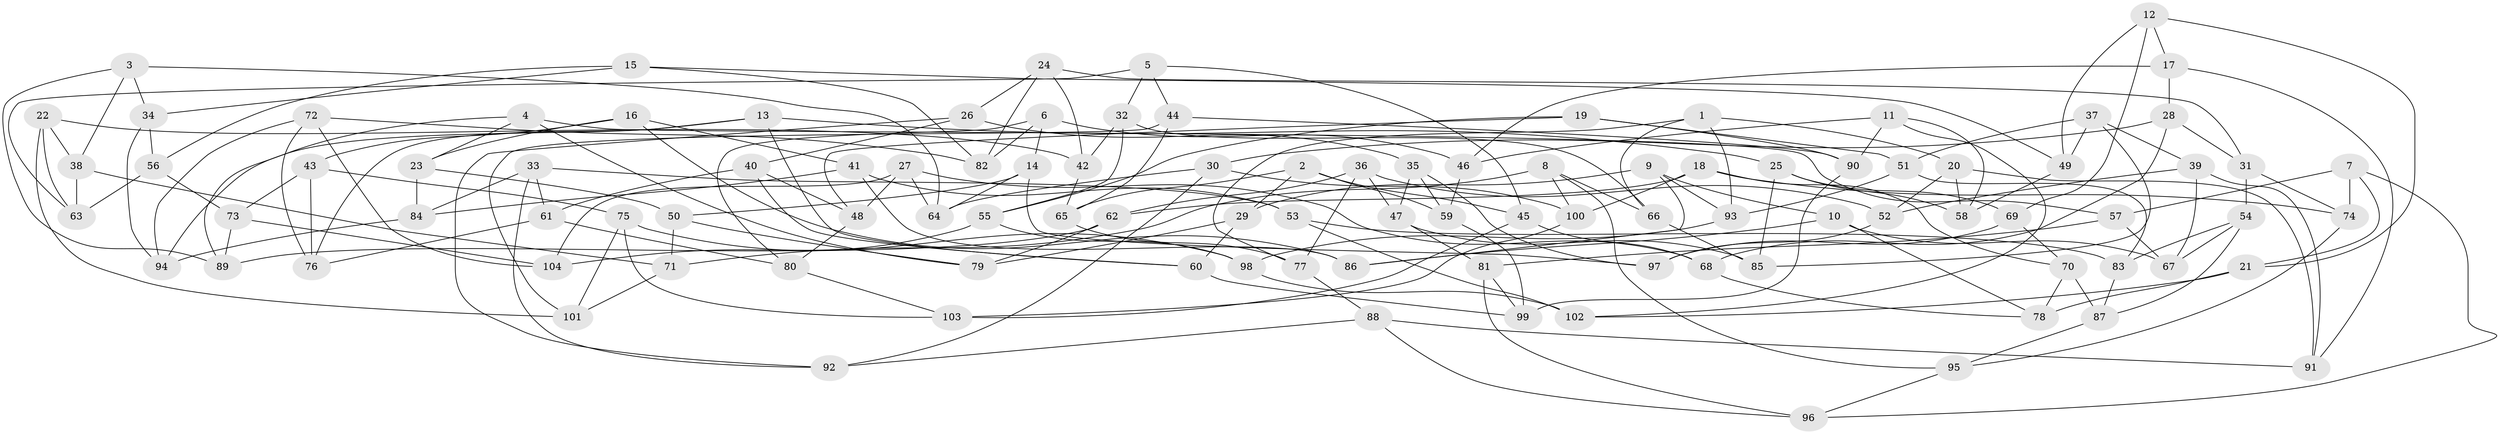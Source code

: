 // coarse degree distribution, {5: 0.3076923076923077, 4: 0.19230769230769232, 6: 0.4230769230769231, 7: 0.038461538461538464, 8: 0.038461538461538464}
// Generated by graph-tools (version 1.1) at 2025/38/03/04/25 23:38:19]
// undirected, 104 vertices, 208 edges
graph export_dot {
  node [color=gray90,style=filled];
  1;
  2;
  3;
  4;
  5;
  6;
  7;
  8;
  9;
  10;
  11;
  12;
  13;
  14;
  15;
  16;
  17;
  18;
  19;
  20;
  21;
  22;
  23;
  24;
  25;
  26;
  27;
  28;
  29;
  30;
  31;
  32;
  33;
  34;
  35;
  36;
  37;
  38;
  39;
  40;
  41;
  42;
  43;
  44;
  45;
  46;
  47;
  48;
  49;
  50;
  51;
  52;
  53;
  54;
  55;
  56;
  57;
  58;
  59;
  60;
  61;
  62;
  63;
  64;
  65;
  66;
  67;
  68;
  69;
  70;
  71;
  72;
  73;
  74;
  75;
  76;
  77;
  78;
  79;
  80;
  81;
  82;
  83;
  84;
  85;
  86;
  87;
  88;
  89;
  90;
  91;
  92;
  93;
  94;
  95;
  96;
  97;
  98;
  99;
  100;
  101;
  102;
  103;
  104;
  1 -- 20;
  1 -- 77;
  1 -- 93;
  1 -- 66;
  2 -- 65;
  2 -- 45;
  2 -- 59;
  2 -- 29;
  3 -- 34;
  3 -- 38;
  3 -- 64;
  3 -- 89;
  4 -- 79;
  4 -- 89;
  4 -- 23;
  4 -- 57;
  5 -- 45;
  5 -- 44;
  5 -- 32;
  5 -- 63;
  6 -- 82;
  6 -- 80;
  6 -- 14;
  6 -- 46;
  7 -- 21;
  7 -- 96;
  7 -- 74;
  7 -- 57;
  8 -- 66;
  8 -- 71;
  8 -- 100;
  8 -- 95;
  9 -- 29;
  9 -- 10;
  9 -- 93;
  9 -- 86;
  10 -- 78;
  10 -- 67;
  10 -- 86;
  11 -- 90;
  11 -- 46;
  11 -- 102;
  11 -- 58;
  12 -- 21;
  12 -- 69;
  12 -- 17;
  12 -- 49;
  13 -- 25;
  13 -- 94;
  13 -- 60;
  13 -- 76;
  14 -- 97;
  14 -- 64;
  14 -- 50;
  15 -- 49;
  15 -- 34;
  15 -- 82;
  15 -- 56;
  16 -- 43;
  16 -- 41;
  16 -- 86;
  16 -- 23;
  17 -- 46;
  17 -- 28;
  17 -- 91;
  18 -- 62;
  18 -- 100;
  18 -- 74;
  18 -- 70;
  19 -- 90;
  19 -- 48;
  19 -- 55;
  19 -- 51;
  20 -- 58;
  20 -- 52;
  20 -- 91;
  21 -- 78;
  21 -- 102;
  22 -- 101;
  22 -- 42;
  22 -- 38;
  22 -- 63;
  23 -- 84;
  23 -- 50;
  24 -- 82;
  24 -- 26;
  24 -- 31;
  24 -- 42;
  25 -- 85;
  25 -- 58;
  25 -- 69;
  26 -- 35;
  26 -- 40;
  26 -- 92;
  27 -- 48;
  27 -- 104;
  27 -- 64;
  27 -- 68;
  28 -- 68;
  28 -- 30;
  28 -- 31;
  29 -- 60;
  29 -- 79;
  30 -- 64;
  30 -- 100;
  30 -- 92;
  31 -- 74;
  31 -- 54;
  32 -- 42;
  32 -- 55;
  32 -- 66;
  33 -- 92;
  33 -- 84;
  33 -- 53;
  33 -- 61;
  34 -- 94;
  34 -- 56;
  35 -- 97;
  35 -- 47;
  35 -- 59;
  36 -- 62;
  36 -- 77;
  36 -- 47;
  36 -- 52;
  37 -- 85;
  37 -- 49;
  37 -- 51;
  37 -- 39;
  38 -- 71;
  38 -- 63;
  39 -- 52;
  39 -- 67;
  39 -- 91;
  40 -- 48;
  40 -- 61;
  40 -- 60;
  41 -- 84;
  41 -- 86;
  41 -- 53;
  42 -- 65;
  43 -- 73;
  43 -- 75;
  43 -- 76;
  44 -- 101;
  44 -- 90;
  44 -- 65;
  45 -- 103;
  45 -- 68;
  46 -- 59;
  47 -- 81;
  47 -- 85;
  48 -- 80;
  49 -- 58;
  50 -- 71;
  50 -- 79;
  51 -- 93;
  51 -- 83;
  52 -- 97;
  53 -- 102;
  53 -- 83;
  54 -- 87;
  54 -- 83;
  54 -- 67;
  55 -- 104;
  55 -- 98;
  56 -- 63;
  56 -- 73;
  57 -- 67;
  57 -- 81;
  59 -- 99;
  60 -- 99;
  61 -- 80;
  61 -- 76;
  62 -- 89;
  62 -- 79;
  65 -- 77;
  66 -- 85;
  68 -- 78;
  69 -- 97;
  69 -- 70;
  70 -- 78;
  70 -- 87;
  71 -- 101;
  72 -- 82;
  72 -- 76;
  72 -- 104;
  72 -- 94;
  73 -- 104;
  73 -- 89;
  74 -- 95;
  75 -- 101;
  75 -- 98;
  75 -- 103;
  77 -- 88;
  80 -- 103;
  81 -- 99;
  81 -- 96;
  83 -- 87;
  84 -- 94;
  87 -- 95;
  88 -- 92;
  88 -- 96;
  88 -- 91;
  90 -- 99;
  93 -- 98;
  95 -- 96;
  98 -- 102;
  100 -- 103;
}
